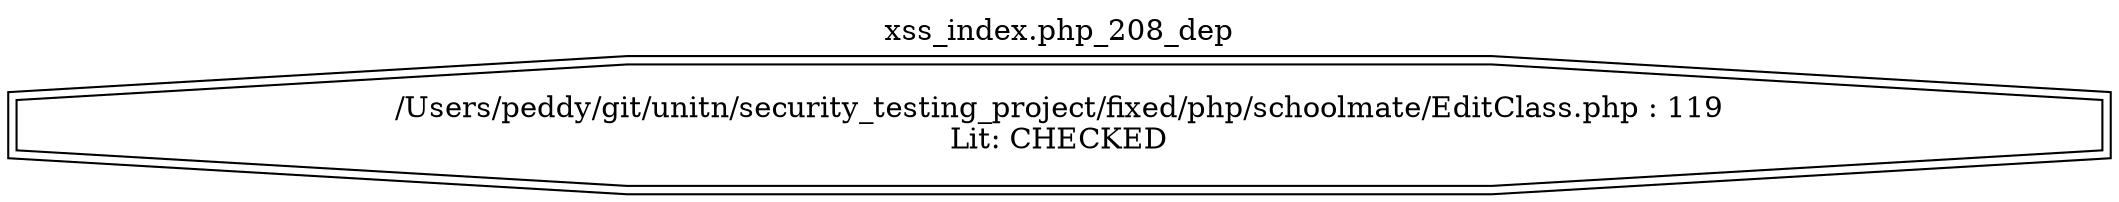 digraph cfg {
  label="xss_index.php_208_dep";
  labelloc=t;
  n1 [shape=doubleoctagon, label="/Users/peddy/git/unitn/security_testing_project/fixed/php/schoolmate/EditClass.php : 119\nLit: CHECKED\n"];
}
